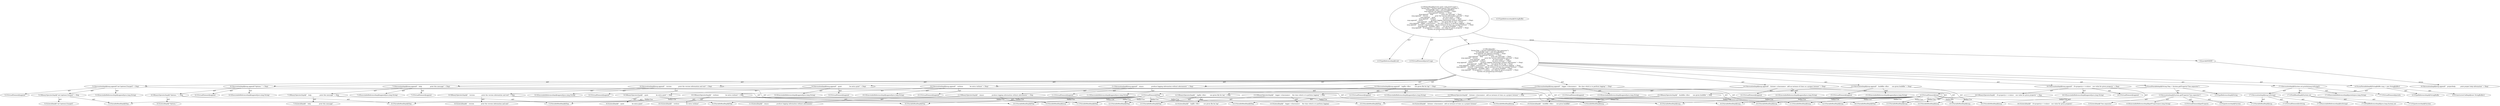 digraph "printUsage#?" {
0 [label="2:CtTypeReferenceImpl@void" shape=ellipse]
1 [label="2:CtVirtualElement@printUsage" shape=ellipse]
2 [label="3:CtTypeReferenceImpl@String" shape=ellipse]
3 [label="3:CtExecutableReferenceImpl@getProperty(java.lang.String)" shape=ellipse]
4 [label="3:CtVirtualElement@getProperty" shape=ellipse]
5 [label="3:CtTypeAccessImpl@System" shape=ellipse]
6 [label="3:CtLiteralImpl@\"line.separator\"" shape=ellipse]
7 [label="3:CtInvocationImpl@System.getProperty(\"line.separator\")" shape=ellipse]
8 [label="3:CtVirtualElement@lSep" shape=ellipse]
9 [label="3:CtLocalVariableImpl@String lSep = System.getProperty(\"line.separator\")" shape=ellipse]
10 [label="4:CtTypeReferenceImpl@StringBuffer" shape=ellipse]
11 [label="4:CtTypeReferenceImpl@StringBuffer" shape=ellipse]
12 [label="4:CtConstructorCallImpl@new StringBuffer()" shape=ellipse]
13 [label="4:CtVirtualElement@msg" shape=ellipse]
14 [label="4:CtLocalVariableImpl@StringBuffer msg = new StringBuffer()" shape=ellipse]
15 [label="5:CtExecutableReferenceImpl@append(java.lang.String)" shape=ellipse]
16 [label="5:CtVirtualElement@append" shape=ellipse]
17 [label="5:CtVariableReadImpl@msg" shape=ellipse]
18 [label="5:CtLiteralImpl@\"ant [options] [target]\"" shape=ellipse]
19 [label="5:CtVariableReadImpl@lSep" shape=ellipse]
20 [label="5:CtBinaryOperatorImpl@\"ant [options] [target]\" + lSep" shape=ellipse]
21 [label="5:CtInvocationImpl@msg.append(\"ant [options] [target]\" + lSep)" shape=ellipse]
22 [label="6:CtExecutableReferenceImpl@append(java.lang.String)" shape=ellipse]
23 [label="6:CtVirtualElement@append" shape=ellipse]
24 [label="6:CtVariableReadImpl@msg" shape=ellipse]
25 [label="6:CtLiteralImpl@\"Options: \"" shape=ellipse]
26 [label="6:CtVariableReadImpl@lSep" shape=ellipse]
27 [label="6:CtBinaryOperatorImpl@\"Options: \" + lSep" shape=ellipse]
28 [label="6:CtInvocationImpl@msg.append(\"Options: \" + lSep)" shape=ellipse]
29 [label="7:CtExecutableReferenceImpl@append(java.lang.String)" shape=ellipse]
30 [label="7:CtVirtualElement@append" shape=ellipse]
31 [label="7:CtVariableReadImpl@msg" shape=ellipse]
32 [label="7:CtLiteralImpl@\"  -help                  print this message\"" shape=ellipse]
33 [label="7:CtVariableReadImpl@lSep" shape=ellipse]
34 [label="7:CtBinaryOperatorImpl@\"  -help                  print this message\" + lSep" shape=ellipse]
35 [label="7:CtInvocationImpl@msg.append(\"  -help                  print this message\" + lSep)" shape=ellipse]
36 [label="8:CtExecutableReferenceImpl@append(java.lang.String)" shape=ellipse]
37 [label="8:CtVirtualElement@append" shape=ellipse]
38 [label="8:CtVariableReadImpl@msg" shape=ellipse]
39 [label="8:CtLiteralImpl@\"  -version               print the version information and exit\"" shape=ellipse]
40 [label="8:CtVariableReadImpl@lSep" shape=ellipse]
41 [label="8:CtBinaryOperatorImpl@\"  -version               print the version information and exit\" + lSep" shape=ellipse]
42 [label="8:CtInvocationImpl@msg.append(\"  -version               print the version information and exit\" + lSep)" shape=ellipse]
43 [label="9:CtExecutableReferenceImpl@append(java.lang.String)" shape=ellipse]
44 [label="9:CtVirtualElement@append" shape=ellipse]
45 [label="9:CtVariableReadImpl@msg" shape=ellipse]
46 [label="9:CtLiteralImpl@\"  -quiet                 be extra quiet\"" shape=ellipse]
47 [label="9:CtVariableReadImpl@lSep" shape=ellipse]
48 [label="9:CtBinaryOperatorImpl@\"  -quiet                 be extra quiet\" + lSep" shape=ellipse]
49 [label="9:CtInvocationImpl@msg.append(\"  -quiet                 be extra quiet\" + lSep)" shape=ellipse]
50 [label="10:CtExecutableReferenceImpl@append(java.lang.String)" shape=ellipse]
51 [label="10:CtVirtualElement@append" shape=ellipse]
52 [label="10:CtVariableReadImpl@msg" shape=ellipse]
53 [label="10:CtLiteralImpl@\"  -verbose               be extra verbose\"" shape=ellipse]
54 [label="10:CtVariableReadImpl@lSep" shape=ellipse]
55 [label="10:CtBinaryOperatorImpl@\"  -verbose               be extra verbose\" + lSep" shape=ellipse]
56 [label="10:CtInvocationImpl@msg.append(\"  -verbose               be extra verbose\" + lSep)" shape=ellipse]
57 [label="11:CtExecutableReferenceImpl@append(java.lang.String)" shape=ellipse]
58 [label="11:CtVirtualElement@append" shape=ellipse]
59 [label="11:CtVariableReadImpl@msg" shape=ellipse]
60 [label="11:CtLiteralImpl@\"  -emacs                 produce logging information without adornments\"" shape=ellipse]
61 [label="11:CtVariableReadImpl@lSep" shape=ellipse]
62 [label="11:CtBinaryOperatorImpl@\"  -emacs                 produce logging information without adornments\" + lSep" shape=ellipse]
63 [label="11:CtInvocationImpl@msg.append(\"  -emacs                 produce logging information without adornments\" + lSep)" shape=ellipse]
64 [label="12:CtExecutableReferenceImpl@append(java.lang.String)" shape=ellipse]
65 [label="12:CtVirtualElement@append" shape=ellipse]
66 [label="12:CtVariableReadImpl@msg" shape=ellipse]
67 [label="12:CtLiteralImpl@\"  -logfile <file>        use given file for log\"" shape=ellipse]
68 [label="12:CtVariableReadImpl@lSep" shape=ellipse]
69 [label="12:CtBinaryOperatorImpl@\"  -logfile <file>        use given file for log\" + lSep" shape=ellipse]
70 [label="12:CtInvocationImpl@msg.append(\"  -logfile <file>        use given file for log\" + lSep)" shape=ellipse]
71 [label="13:CtExecutableReferenceImpl@append(java.lang.String)" shape=ellipse]
72 [label="13:CtVirtualElement@append" shape=ellipse]
73 [label="13:CtVariableReadImpl@msg" shape=ellipse]
74 [label="13:CtLiteralImpl@\"  -logger <classname>    the class which is to perform logging\"" shape=ellipse]
75 [label="13:CtVariableReadImpl@lSep" shape=ellipse]
76 [label="13:CtBinaryOperatorImpl@\"  -logger <classname>    the class which is to perform logging\" + lSep" shape=ellipse]
77 [label="13:CtInvocationImpl@msg.append(\"  -logger <classname>    the class which is to perform logging\" + lSep)" shape=ellipse]
78 [label="14:CtExecutableReferenceImpl@append(java.lang.String)" shape=ellipse]
79 [label="14:CtVirtualElement@append" shape=ellipse]
80 [label="14:CtVariableReadImpl@msg" shape=ellipse]
81 [label="14:CtLiteralImpl@\"  -listener <classname>  add an instance of class as a project listener\"" shape=ellipse]
82 [label="14:CtVariableReadImpl@lSep" shape=ellipse]
83 [label="14:CtBinaryOperatorImpl@\"  -listener <classname>  add an instance of class as a project listener\" + lSep" shape=ellipse]
84 [label="14:CtInvocationImpl@msg.append(\"  -listener <classname>  add an instance of class as a project listener\" + lSep)" shape=ellipse]
85 [label="15:CtExecutableReferenceImpl@append(java.lang.String)" shape=ellipse]
86 [label="15:CtVirtualElement@append" shape=ellipse]
87 [label="15:CtVariableReadImpl@msg" shape=ellipse]
88 [label="15:CtLiteralImpl@\"  -buildfile <file>      use given buildfile\"" shape=ellipse]
89 [label="15:CtVariableReadImpl@lSep" shape=ellipse]
90 [label="15:CtBinaryOperatorImpl@\"  -buildfile <file>      use given buildfile\" + lSep" shape=ellipse]
91 [label="15:CtInvocationImpl@msg.append(\"  -buildfile <file>      use given buildfile\" + lSep)" shape=ellipse]
92 [label="16:CtExecutableReferenceImpl@append(java.lang.String)" shape=ellipse]
93 [label="16:CtVirtualElement@append" shape=ellipse]
94 [label="16:CtVariableReadImpl@msg" shape=ellipse]
95 [label="16:CtLiteralImpl@\"  -D<property>=<value>   use value for given property\"" shape=ellipse]
96 [label="16:CtVariableReadImpl@lSep" shape=ellipse]
97 [label="16:CtBinaryOperatorImpl@\"  -D<property>=<value>   use value for given property\" + lSep" shape=ellipse]
98 [label="16:CtInvocationImpl@msg.append(\"  -D<property>=<value>   use value for given property\" + lSep)" shape=ellipse]
99 [label="17:CtExecutableReferenceImpl@println(java.lang.String)" shape=ellipse]
100 [label="17:CtVirtualElement@println" shape=ellipse]
101 [label="17:CtTypeAccessImpl@System" shape=ellipse]
102 [label="17:CtFieldReadImpl@System.out" shape=ellipse]
103 [label="17:CtFieldReferenceImpl@java.lang.System.out" shape=ellipse]
104 [label="17:CtExecutableReferenceImpl@toString()" shape=ellipse]
105 [label="17:CtVirtualElement@toString" shape=ellipse]
106 [label="17:CtVariableReadImpl@msg" shape=ellipse]
107 [label="17:CtInvocationImpl@msg.toString()" shape=ellipse]
108 [label="17:CtInvocationImpl@System.out.println(msg.toString())" shape=ellipse]
109 [label="2:CtBlockImpl@\{
    String lSep = System.getProperty(\"line.separator\");
    StringBuffer msg = new StringBuffer();
    msg.append(\"ant [options] [target]\" + lSep);
    msg.append(\"Options: \" + lSep);
    msg.append(\"  -help                  print this message\" + lSep);
    msg.append(\"  -version               print the version information and exit\" + lSep);
    msg.append(\"  -quiet                 be extra quiet\" + lSep);
    msg.append(\"  -verbose               be extra verbose\" + lSep);
    msg.append(\"  -emacs                 produce logging information without adornments\" + lSep);
    msg.append(\"  -logfile <file>        use given file for log\" + lSep);
    msg.append(\"  -logger <classname>    the class which is to perform logging\" + lSep);
    msg.append(\"  -listener <classname>  add an instance of class as a project listener\" + lSep);
    msg.append(\"  -buildfile <file>      use given buildfile\" + lSep);
    msg.append(\"  -D<property>=<value>   use value for given property\" + lSep);
    System.out.println(msg.toString());
\}" shape=ellipse]
110 [label="2:CtMethodImpl@private static void printUsage() \{
    String lSep = System.getProperty(\"line.separator\");
    StringBuffer msg = new StringBuffer();
    msg.append(\"ant [options] [target]\" + lSep);
    msg.append(\"Options: \" + lSep);
    msg.append(\"  -help                  print this message\" + lSep);
    msg.append(\"  -version               print the version information and exit\" + lSep);
    msg.append(\"  -quiet                 be extra quiet\" + lSep);
    msg.append(\"  -verbose               be extra verbose\" + lSep);
    msg.append(\"  -emacs                 produce logging information without adornments\" + lSep);
    msg.append(\"  -logfile <file>        use given file for log\" + lSep);
    msg.append(\"  -logger <classname>    the class which is to perform logging\" + lSep);
    msg.append(\"  -listener <classname>  add an instance of class as a project listener\" + lSep);
    msg.append(\"  -buildfile <file>      use given buildfile\" + lSep);
    msg.append(\"  -D<property>=<value>   use value for given property\" + lSep);
    System.out.println(msg.toString());
\}" shape=ellipse]
111 [label="8:Insert@INSERT" shape=ellipse]
112 [label="8:CtInvocationImpl@msg.append(\"  -projecthelp           print project help information\" + lSep)" shape=ellipse]
7 -> 4 [label="AST"];
7 -> 5 [label="AST"];
7 -> 3 [label="AST"];
7 -> 6 [label="AST"];
8 -> 19 [label="Define-Use"];
8 -> 26 [label="Define-Use"];
8 -> 33 [label="Define-Use"];
8 -> 40 [label="Define-Use"];
8 -> 47 [label="Define-Use"];
8 -> 54 [label="Define-Use"];
8 -> 61 [label="Define-Use"];
8 -> 68 [label="Define-Use"];
8 -> 75 [label="Define-Use"];
8 -> 82 [label="Define-Use"];
8 -> 89 [label="Define-Use"];
8 -> 96 [label="Define-Use"];
9 -> 8 [label="AST"];
9 -> 2 [label="AST"];
9 -> 7 [label="AST"];
13 -> 17 [label="Define-Use"];
13 -> 24 [label="Define-Use"];
13 -> 31 [label="Define-Use"];
13 -> 38 [label="Define-Use"];
13 -> 45 [label="Define-Use"];
13 -> 52 [label="Define-Use"];
13 -> 59 [label="Define-Use"];
13 -> 66 [label="Define-Use"];
13 -> 73 [label="Define-Use"];
13 -> 80 [label="Define-Use"];
13 -> 87 [label="Define-Use"];
13 -> 94 [label="Define-Use"];
13 -> 106 [label="Define-Use"];
14 -> 13 [label="AST"];
14 -> 10 [label="AST"];
14 -> 12 [label="AST"];
20 -> 18 [label="AST"];
20 -> 19 [label="AST"];
21 -> 16 [label="AST"];
21 -> 17 [label="AST"];
21 -> 15 [label="AST"];
21 -> 20 [label="AST"];
27 -> 25 [label="AST"];
27 -> 26 [label="AST"];
28 -> 23 [label="AST"];
28 -> 24 [label="AST"];
28 -> 22 [label="AST"];
28 -> 27 [label="AST"];
34 -> 32 [label="AST"];
34 -> 33 [label="AST"];
35 -> 30 [label="AST"];
35 -> 31 [label="AST"];
35 -> 29 [label="AST"];
35 -> 34 [label="AST"];
41 -> 39 [label="AST"];
41 -> 40 [label="AST"];
42 -> 37 [label="AST"];
42 -> 38 [label="AST"];
42 -> 36 [label="AST"];
42 -> 41 [label="AST"];
48 -> 46 [label="AST"];
48 -> 47 [label="AST"];
49 -> 44 [label="AST"];
49 -> 45 [label="AST"];
49 -> 43 [label="AST"];
49 -> 48 [label="AST"];
55 -> 53 [label="AST"];
55 -> 54 [label="AST"];
56 -> 51 [label="AST"];
56 -> 52 [label="AST"];
56 -> 50 [label="AST"];
56 -> 55 [label="AST"];
62 -> 60 [label="AST"];
62 -> 61 [label="AST"];
63 -> 58 [label="AST"];
63 -> 59 [label="AST"];
63 -> 57 [label="AST"];
63 -> 62 [label="AST"];
69 -> 67 [label="AST"];
69 -> 68 [label="AST"];
70 -> 65 [label="AST"];
70 -> 66 [label="AST"];
70 -> 64 [label="AST"];
70 -> 69 [label="AST"];
76 -> 74 [label="AST"];
76 -> 75 [label="AST"];
77 -> 72 [label="AST"];
77 -> 73 [label="AST"];
77 -> 71 [label="AST"];
77 -> 76 [label="AST"];
83 -> 81 [label="AST"];
83 -> 82 [label="AST"];
84 -> 79 [label="AST"];
84 -> 80 [label="AST"];
84 -> 78 [label="AST"];
84 -> 83 [label="AST"];
90 -> 88 [label="AST"];
90 -> 89 [label="AST"];
91 -> 86 [label="AST"];
91 -> 87 [label="AST"];
91 -> 85 [label="AST"];
91 -> 90 [label="AST"];
97 -> 95 [label="AST"];
97 -> 96 [label="AST"];
98 -> 93 [label="AST"];
98 -> 94 [label="AST"];
98 -> 92 [label="AST"];
98 -> 97 [label="AST"];
102 -> 101 [label="AST"];
102 -> 103 [label="AST"];
107 -> 105 [label="AST"];
107 -> 106 [label="AST"];
107 -> 104 [label="AST"];
108 -> 100 [label="AST"];
108 -> 102 [label="AST"];
108 -> 99 [label="AST"];
108 -> 107 [label="AST"];
109 -> 9 [label="AST"];
109 -> 14 [label="AST"];
109 -> 21 [label="AST"];
109 -> 28 [label="AST"];
109 -> 35 [label="AST"];
109 -> 42 [label="AST"];
109 -> 49 [label="AST"];
109 -> 56 [label="AST"];
109 -> 63 [label="AST"];
109 -> 70 [label="AST"];
109 -> 77 [label="AST"];
109 -> 84 [label="AST"];
109 -> 91 [label="AST"];
109 -> 98 [label="AST"];
109 -> 108 [label="AST"];
110 -> 1 [label="AST"];
110 -> 0 [label="AST"];
110 -> 109 [label="AST"];
110 -> 111 [label="Action"];
111 -> 112 [label="Action"];
}